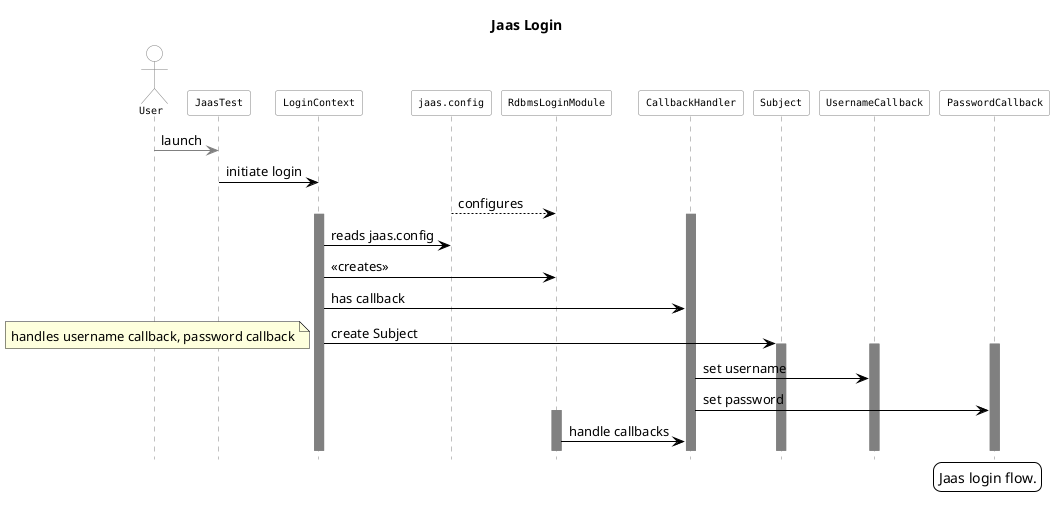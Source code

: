 @startuml
'autonumber
title Jaas Login
hide footbox
skinparam backgroundColor white

skinparam sequence {
	ArrowColor black
	ActorBorderColor gray
	LifeLineBorderColor gray
	LifeLineBackgroundColor gray
	
	ParticipantBorderColor gray
	ParticipantBackgroundColor white
	ParticipantFontName Monospaced
	ParticipantFontSize 10
	ParticipantFontColor black
	
	ActorBackgroundColor white
	ActorFontColor black
	ActorFontSize 10
	ActorFontName Monospaced
}
actor User
User -[#gray]> JaasTest: launch
JaasTest -> LoginContext: initiate login

jaas.config --> RdbmsLoginModule: configures
activate CallbackHandler
activate LoginContext
LoginContext -> jaas.config: reads jaas.config
LoginContext -> RdbmsLoginModule: <<creates>>
LoginContext -> CallbackHandler: has callback
LoginContext -> Subject: create Subject
activate Subject
activate UsernameCallback
activate PasswordCallback
note left: handles username callback, password callback
CallbackHandler -> UsernameCallback: set username
CallbackHandler -> PasswordCallback: set password
activate RdbmsLoginModule
RdbmsLoginModule -> CallbackHandler: handle callbacks



legend right
  Jaas login flow.
endlegend
@enduml